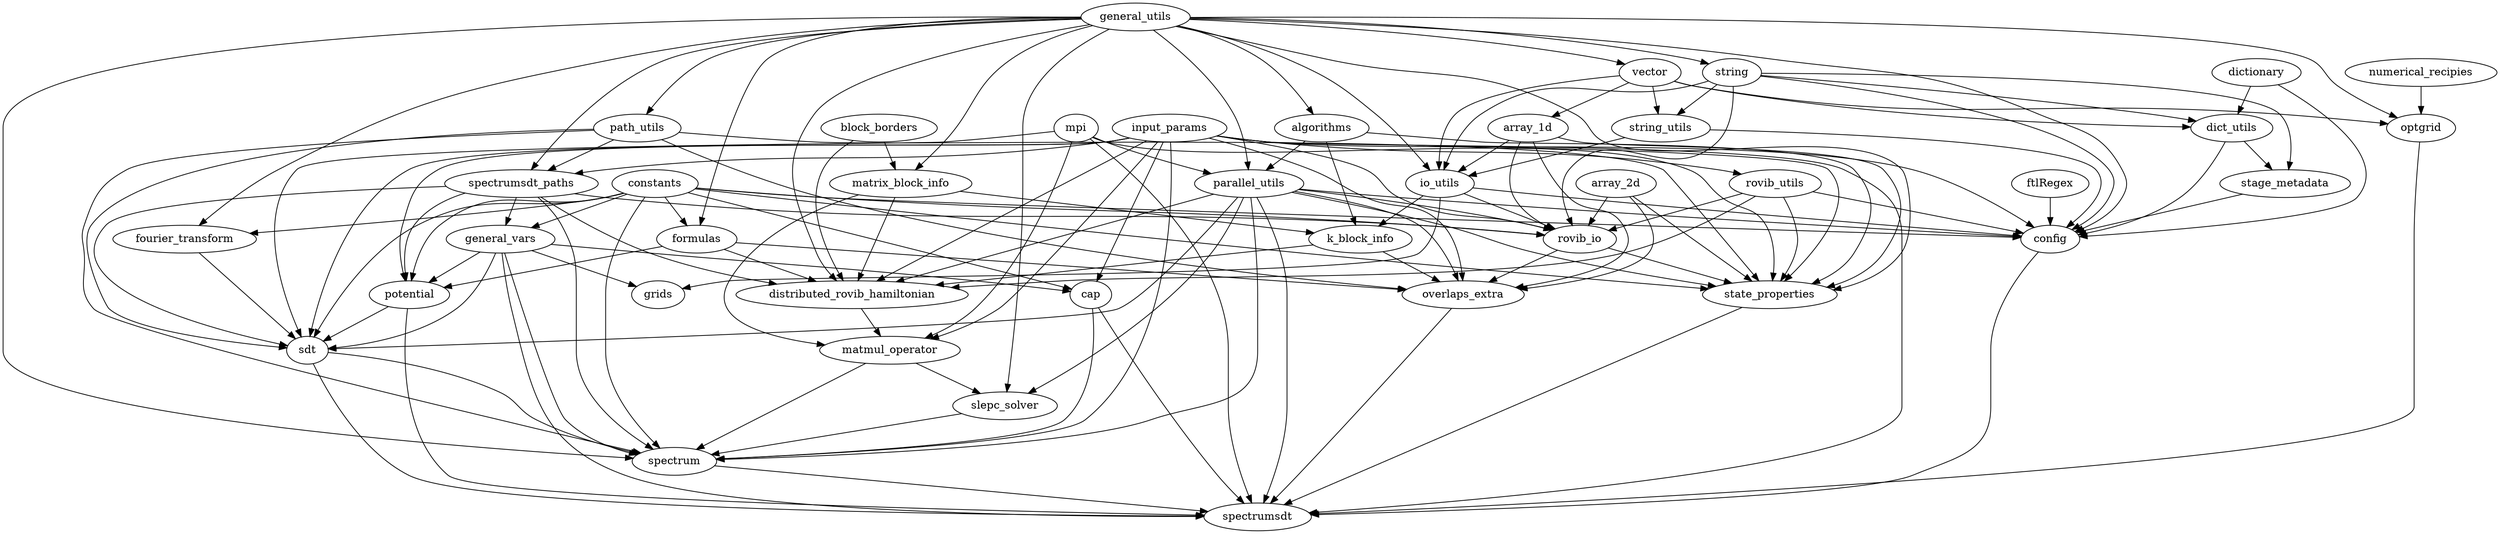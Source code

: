 digraph code_structure {
  algorithms -> k_block_info
  algorithms -> parallel_utils
  algorithms -> state_properties

  array_1d -> io_utils
  array_1d -> overlaps_extra
  array_1d -> rovib_io
  array_1d -> state_properties
  
  array_2d -> overlaps_extra
  array_2d -> rovib_io
  array_2d -> state_properties
  
  block_borders -> distributed_rovib_hamiltonian
  block_borders -> matrix_block_info
  
  cap -> spectrum
  cap -> spectrumsdt
  
  config -> spectrumsdt
  
  constants -> cap
  constants -> config
  constants -> formulas
  constants -> fourier_transform
  constants -> general_vars
  constants -> potential
  constants -> rovib_io
  constants -> sdt
  constants -> spectrum
  constants -> state_properties
  
  dictionary -> config
  dictionary -> dict_utils
  
  dict_utils -> config
  dict_utils -> stage_metadata
  
  distributed_rovib_hamiltonian -> matmul_operator
  
  formulas -> distributed_rovib_hamiltonian
  formulas -> overlaps_extra
  formulas -> potential

  fourier_transform -> sdt
  
  ftlRegex -> config
  
  general_vars -> cap
  general_vars -> grids
  general_vars -> potential
  general_vars -> sdt
  general_vars -> spectrum
  general_vars -> spectrumsdt

  general_utils -> algorithms
  general_utils -> config
  general_utils -> distributed_rovib_hamiltonian
  general_utils -> formulas
  general_utils -> fourier_transform
  general_utils -> io_utils
  general_utils -> matrix_block_info
  general_utils -> optgrid
  general_utils -> parallel_utils
  general_utils -> path_utils
  general_utils -> slepc_solver
  general_utils -> spectrum
  general_utils -> spectrumsdt_paths
  general_utils -> state_properties
  general_utils -> string
  general_utils -> vector
  
  input_params -> cap
  input_params -> config
  input_params -> distributed_rovib_hamiltonian
  input_params -> matmul_operator
  input_params -> overlaps_extra
  input_params -> potential
  input_params -> rovib_io
  input_params -> rovib_utils
  input_params -> sdt
  input_params -> spectrum
  input_params -> spectrumsdt
  input_params -> spectrumsdt_paths
  input_params -> state_properties
  
  io_utils -> config
  io_utils -> grids
  io_utils -> k_block_info
  io_utils -> rovib_io
  
  k_block_info -> distributed_rovib_hamiltonian
  k_block_info -> overlaps_extra
    
  matmul_operator -> slepc_solver
  matmul_operator -> spectrum
  
  matrix_block_info -> distributed_rovib_hamiltonian
  matrix_block_info -> k_block_info
  matrix_block_info -> matmul_operator
  
  mpi -> matmul_operator
  mpi -> parallel_utils
  mpi -> sdt
  mpi -> spectrumsdt
  mpi -> state_properties

  numerical_recipies -> optgrid

  optgrid -> spectrumsdt
  
  overlaps_extra -> spectrumsdt
  
  parallel_utils -> config
  parallel_utils -> distributed_rovib_hamiltonian
  parallel_utils -> overlaps_extra
  parallel_utils -> rovib_io
  parallel_utils -> sdt
  parallel_utils -> slepc_solver
  parallel_utils -> spectrum
  parallel_utils -> spectrumsdt
  parallel_utils -> state_properties
  
  path_utils -> overlaps_extra
  path_utils -> sdt
  path_utils -> spectrum
  path_utils -> spectrumsdt_paths
  path_utils -> state_properties
  
  potential -> sdt
  potential -> spectrumsdt
  
  rovib_io -> overlaps_extra
  rovib_io -> state_properties
  
  rovib_utils -> config
  rovib_utils -> distributed_rovib_hamiltonian
  rovib_utils -> rovib_io
  rovib_utils -> state_properties
  
  sdt -> spectrum
  sdt -> spectrumsdt
  
  slepc_solver -> spectrum

  spectrum -> spectrumsdt

  spectrumsdt_paths -> distributed_rovib_hamiltonian
  spectrumsdt_paths -> general_vars
  spectrumsdt_paths -> potential
  spectrumsdt_paths -> rovib_io
  spectrumsdt_paths -> sdt
  spectrumsdt_paths -> spectrum

  stage_metadata -> config
  
  state_properties -> spectrumsdt
  
  string -> io_utils
  string -> config
  string -> dict_utils
  string -> rovib_io
  string -> stage_metadata
  string -> string_utils
  
  string_utils -> config
  string_utils -> io_utils
  
  vector -> array_1d
  vector -> dict_utils
  vector -> io_utils
  vector -> optgrid
  vector -> string_utils
}
